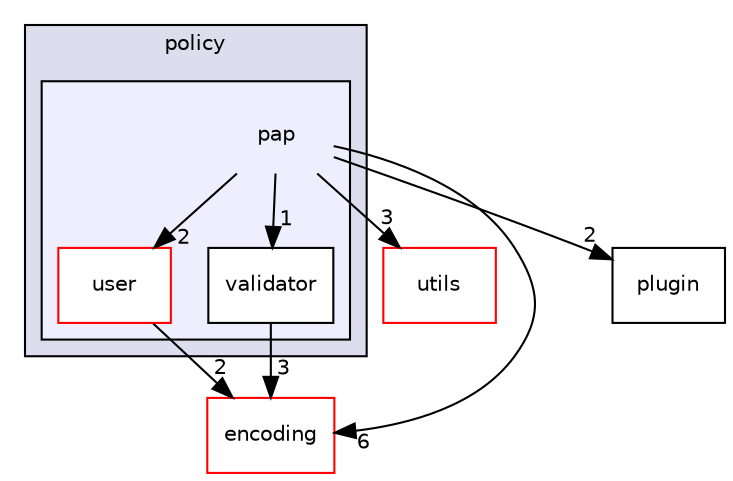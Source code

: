 digraph "policy/pap" {
  compound=true
  node [ fontsize="10", fontname="Helvetica"];
  edge [ labelfontsize="10", labelfontname="Helvetica"];
  subgraph clusterdir_eb07bcf3f6bbebad6f759869cfa1383b {
    graph [ bgcolor="#ddddee", pencolor="black", label="policy" fontname="Helvetica", fontsize="10", URL="dir_eb07bcf3f6bbebad6f759869cfa1383b.html"]
  subgraph clusterdir_7dd55868d3a32549fc22ba06774a2c51 {
    graph [ bgcolor="#eeeeff", pencolor="black", label="" URL="dir_7dd55868d3a32549fc22ba06774a2c51.html"];
    dir_7dd55868d3a32549fc22ba06774a2c51 [shape=plaintext label="pap"];
    dir_8817023b5ed0777935b8c79fa907433a [shape=box label="user" color="red" fillcolor="white" style="filled" URL="dir_8817023b5ed0777935b8c79fa907433a.html"];
    dir_e023d8fcba2ca3d2ee1459ef1f372736 [shape=box label="validator" color="black" fillcolor="white" style="filled" URL="dir_e023d8fcba2ca3d2ee1459ef1f372736.html"];
  }
  }
  dir_cbdb8362360e11eafe2fa3bc74cf0ffd [shape=box label="utils" fillcolor="white" style="filled" color="red" URL="dir_cbdb8362360e11eafe2fa3bc74cf0ffd.html"];
  dir_610a2b56a275b26200d5acaaa4c9d913 [shape=box label="encoding" fillcolor="white" style="filled" color="red" URL="dir_610a2b56a275b26200d5acaaa4c9d913.html"];
  dir_b4c3aec6cd8f28418150dce663061cfa [shape=box label="plugin" URL="dir_b4c3aec6cd8f28418150dce663061cfa.html"];
  dir_7dd55868d3a32549fc22ba06774a2c51->dir_e023d8fcba2ca3d2ee1459ef1f372736 [headlabel="1", labeldistance=1.5 headhref="dir_000011_000016.html"];
  dir_7dd55868d3a32549fc22ba06774a2c51->dir_cbdb8362360e11eafe2fa3bc74cf0ffd [headlabel="3", labeldistance=1.5 headhref="dir_000011_000008.html"];
  dir_7dd55868d3a32549fc22ba06774a2c51->dir_8817023b5ed0777935b8c79fa907433a [headlabel="2", labeldistance=1.5 headhref="dir_000011_000012.html"];
  dir_7dd55868d3a32549fc22ba06774a2c51->dir_610a2b56a275b26200d5acaaa4c9d913 [headlabel="6", labeldistance=1.5 headhref="dir_000011_000006.html"];
  dir_7dd55868d3a32549fc22ba06774a2c51->dir_b4c3aec6cd8f28418150dce663061cfa [headlabel="2", labeldistance=1.5 headhref="dir_000011_000004.html"];
  dir_e023d8fcba2ca3d2ee1459ef1f372736->dir_610a2b56a275b26200d5acaaa4c9d913 [headlabel="3", labeldistance=1.5 headhref="dir_000016_000006.html"];
  dir_8817023b5ed0777935b8c79fa907433a->dir_610a2b56a275b26200d5acaaa4c9d913 [headlabel="2", labeldistance=1.5 headhref="dir_000012_000006.html"];
}
